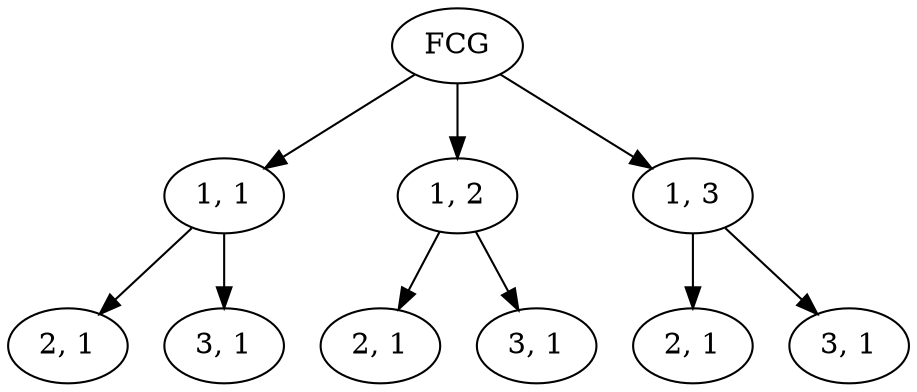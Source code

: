 digraph nqueensfcg {

	FCG -> "1, 1"
	FCG -> "1, 2"
	FCG -> "1, 3"

	21 [label = "2, 1"]
	22 [label = "2, 1"]
	23 [label = "2, 1"]

	31 [label = "3, 1"]
	32 [label = "3, 1"]
	33 [label = "3, 1"]

	"1, 1" -> 21
	"1, 1" -> 31

	"1, 2" -> 22
	"1, 2" -> 32

	"1, 3" -> 23
	"1, 3" -> 33
}